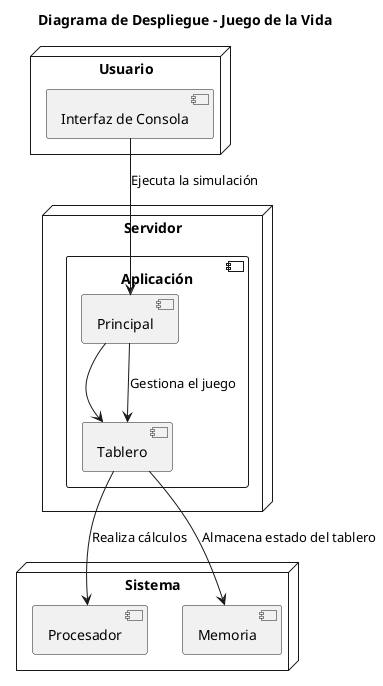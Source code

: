 @startuml

title Diagrama de Despliegue - Juego de la Vida

node "Usuario" {
    [Interfaz de Consola]
}

node "Servidor" {
    component "Aplicación" {
        [Principal] --> [Tablero]
    }
}

node "Sistema" {
    [Procesador]
    [Memoria]
}

[Interfaz de Consola] --> [Principal] : "Ejecuta la simulación"
[Principal] --> [Tablero] : "Gestiona el juego"
[Tablero] --> [Procesador] : "Realiza cálculos"
[Tablero] --> [Memoria] : "Almacena estado del tablero"

@enduml